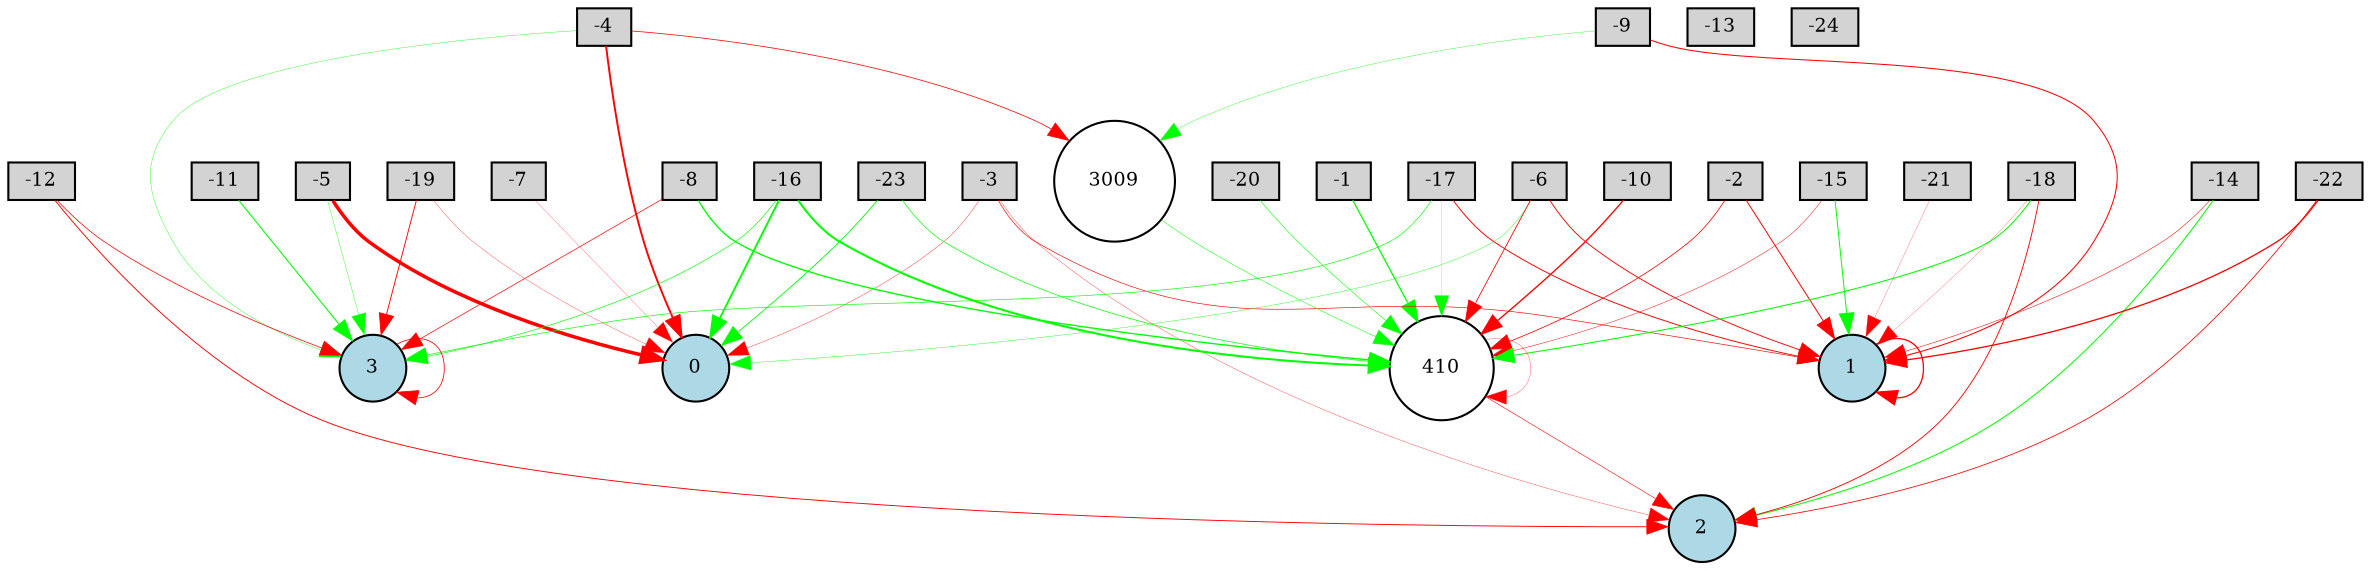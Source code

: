 digraph {
	node [fontsize=9 height=0.2 shape=circle width=0.2]
	-1 [fillcolor=lightgray shape=box style=filled]
	-2 [fillcolor=lightgray shape=box style=filled]
	-3 [fillcolor=lightgray shape=box style=filled]
	-4 [fillcolor=lightgray shape=box style=filled]
	-5 [fillcolor=lightgray shape=box style=filled]
	-6 [fillcolor=lightgray shape=box style=filled]
	-7 [fillcolor=lightgray shape=box style=filled]
	-8 [fillcolor=lightgray shape=box style=filled]
	-9 [fillcolor=lightgray shape=box style=filled]
	-10 [fillcolor=lightgray shape=box style=filled]
	-11 [fillcolor=lightgray shape=box style=filled]
	-12 [fillcolor=lightgray shape=box style=filled]
	-13 [fillcolor=lightgray shape=box style=filled]
	-14 [fillcolor=lightgray shape=box style=filled]
	-15 [fillcolor=lightgray shape=box style=filled]
	-16 [fillcolor=lightgray shape=box style=filled]
	-17 [fillcolor=lightgray shape=box style=filled]
	-18 [fillcolor=lightgray shape=box style=filled]
	-19 [fillcolor=lightgray shape=box style=filled]
	-20 [fillcolor=lightgray shape=box style=filled]
	-21 [fillcolor=lightgray shape=box style=filled]
	-22 [fillcolor=lightgray shape=box style=filled]
	-23 [fillcolor=lightgray shape=box style=filled]
	-24 [fillcolor=lightgray shape=box style=filled]
	0 [fillcolor=lightblue style=filled]
	1 [fillcolor=lightblue style=filled]
	2 [fillcolor=lightblue style=filled]
	3 [fillcolor=lightblue style=filled]
	3009 [fillcolor=white style=filled]
	410 [fillcolor=white style=filled]
	-6 -> 0 [color=green penwidth=0.18783286418413125 style=solid]
	-23 -> 0 [color=green penwidth=0.42571944203667156 style=solid]
	-15 -> 410 [color=red penwidth=0.22422569458862618 style=solid]
	-19 -> 3 [color=red penwidth=0.4402244082196193 style=solid]
	-16 -> 3 [color=green penwidth=0.314488732454263 style=solid]
	410 -> 2 [color=red penwidth=0.2693595818955777 style=solid]
	-18 -> 1 [color=red penwidth=0.11050398806958711 style=solid]
	-21 -> 1 [color=red penwidth=0.1176596022570101 style=solid]
	-17 -> 1 [color=red penwidth=0.46046021301784246 style=solid]
	-2 -> 1 [color=red penwidth=0.47145254495188327 style=solid]
	-18 -> 410 [color=green penwidth=0.5010708691420189 style=solid]
	3 -> 3 [color=red penwidth=0.3891598890390515 style=solid]
	-14 -> 2 [color=green penwidth=0.4880087353432232 style=solid]
	-17 -> 3 [color=green penwidth=0.31232260044147747 style=solid]
	-15 -> 1 [color=green penwidth=0.46954173517389997 style=solid]
	-4 -> 3 [color=green penwidth=0.18239127610667927 style=solid]
	-16 -> 0 [color=green penwidth=0.9105224488911597 style=solid]
	-3 -> 2 [color=red penwidth=0.15703471345557646 style=solid]
	-16 -> 410 [color=green penwidth=0.9825426804082422 style=solid]
	-22 -> 1 [color=red penwidth=0.6245389677014115 style=solid]
	-12 -> 2 [color=red penwidth=0.44787374186303364 style=solid]
	-4 -> 3009 [color=red penwidth=0.36328140229923744 style=solid]
	-18 -> 2 [color=red penwidth=0.4329262834829607 style=solid]
	1 -> 1 [color=red penwidth=0.6278741760554144 style=solid]
	-5 -> 0 [color=red penwidth=1.6911371673664506 style=solid]
	-6 -> 1 [color=red penwidth=0.4408555527997928 style=solid]
	410 -> 410 [color=red penwidth=0.1408150402961934 style=solid]
	3009 -> 410 [color=green penwidth=0.2399346152599752 style=solid]
	-9 -> 1 [color=red penwidth=0.49673519108480857 style=solid]
	-11 -> 3 [color=green penwidth=0.513246121682567 style=solid]
	-3 -> 1 [color=red penwidth=0.31329982113270527 style=solid]
	-8 -> 3 [color=red penwidth=0.3334161894718157 style=solid]
	-1 -> 410 [color=green penwidth=0.6104986391488971 style=solid]
	-4 -> 0 [color=red penwidth=0.9209880192216843 style=solid]
	-5 -> 3 [color=green penwidth=0.17830198460872693 style=solid]
	-19 -> 0 [color=red penwidth=0.14556051414785687 style=solid]
	-22 -> 2 [color=red penwidth=0.3881613954152958 style=solid]
	-23 -> 410 [color=green penwidth=0.3377537942809204 style=solid]
	-2 -> 410 [color=red penwidth=0.37139854697739294 style=solid]
	-12 -> 3 [color=red penwidth=0.3545398808655039 style=solid]
	-10 -> 410 [color=red penwidth=0.6468497421904089 style=solid]
	-7 -> 0 [color=red penwidth=0.11700961436731216 style=solid]
	-3 -> 0 [color=red penwidth=0.17698980357764182 style=solid]
	-20 -> 410 [color=green penwidth=0.27481905854707805 style=solid]
	-14 -> 1 [color=red penwidth=0.2582086104147337 style=solid]
	-9 -> 3009 [color=green penwidth=0.17314877186772104 style=solid]
	-8 -> 410 [color=green penwidth=0.6514110167986248 style=solid]
	-6 -> 410 [color=red penwidth=0.40094386170774066 style=solid]
	-17 -> 410 [color=green penwidth=0.10383006995922194 style=solid]
}
